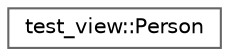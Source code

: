 digraph "类继承关系图"
{
 // LATEX_PDF_SIZE
  bgcolor="transparent";
  edge [fontname=Helvetica,fontsize=10,labelfontname=Helvetica,labelfontsize=10];
  node [fontname=Helvetica,fontsize=10,shape=box,height=0.2,width=0.4];
  rankdir="LR";
  Node0 [id="Node000000",label="test_view::Person",height=0.2,width=0.4,color="grey40", fillcolor="white", style="filled",URL="$structtest__view_1_1_person.html",tooltip=" "];
}
